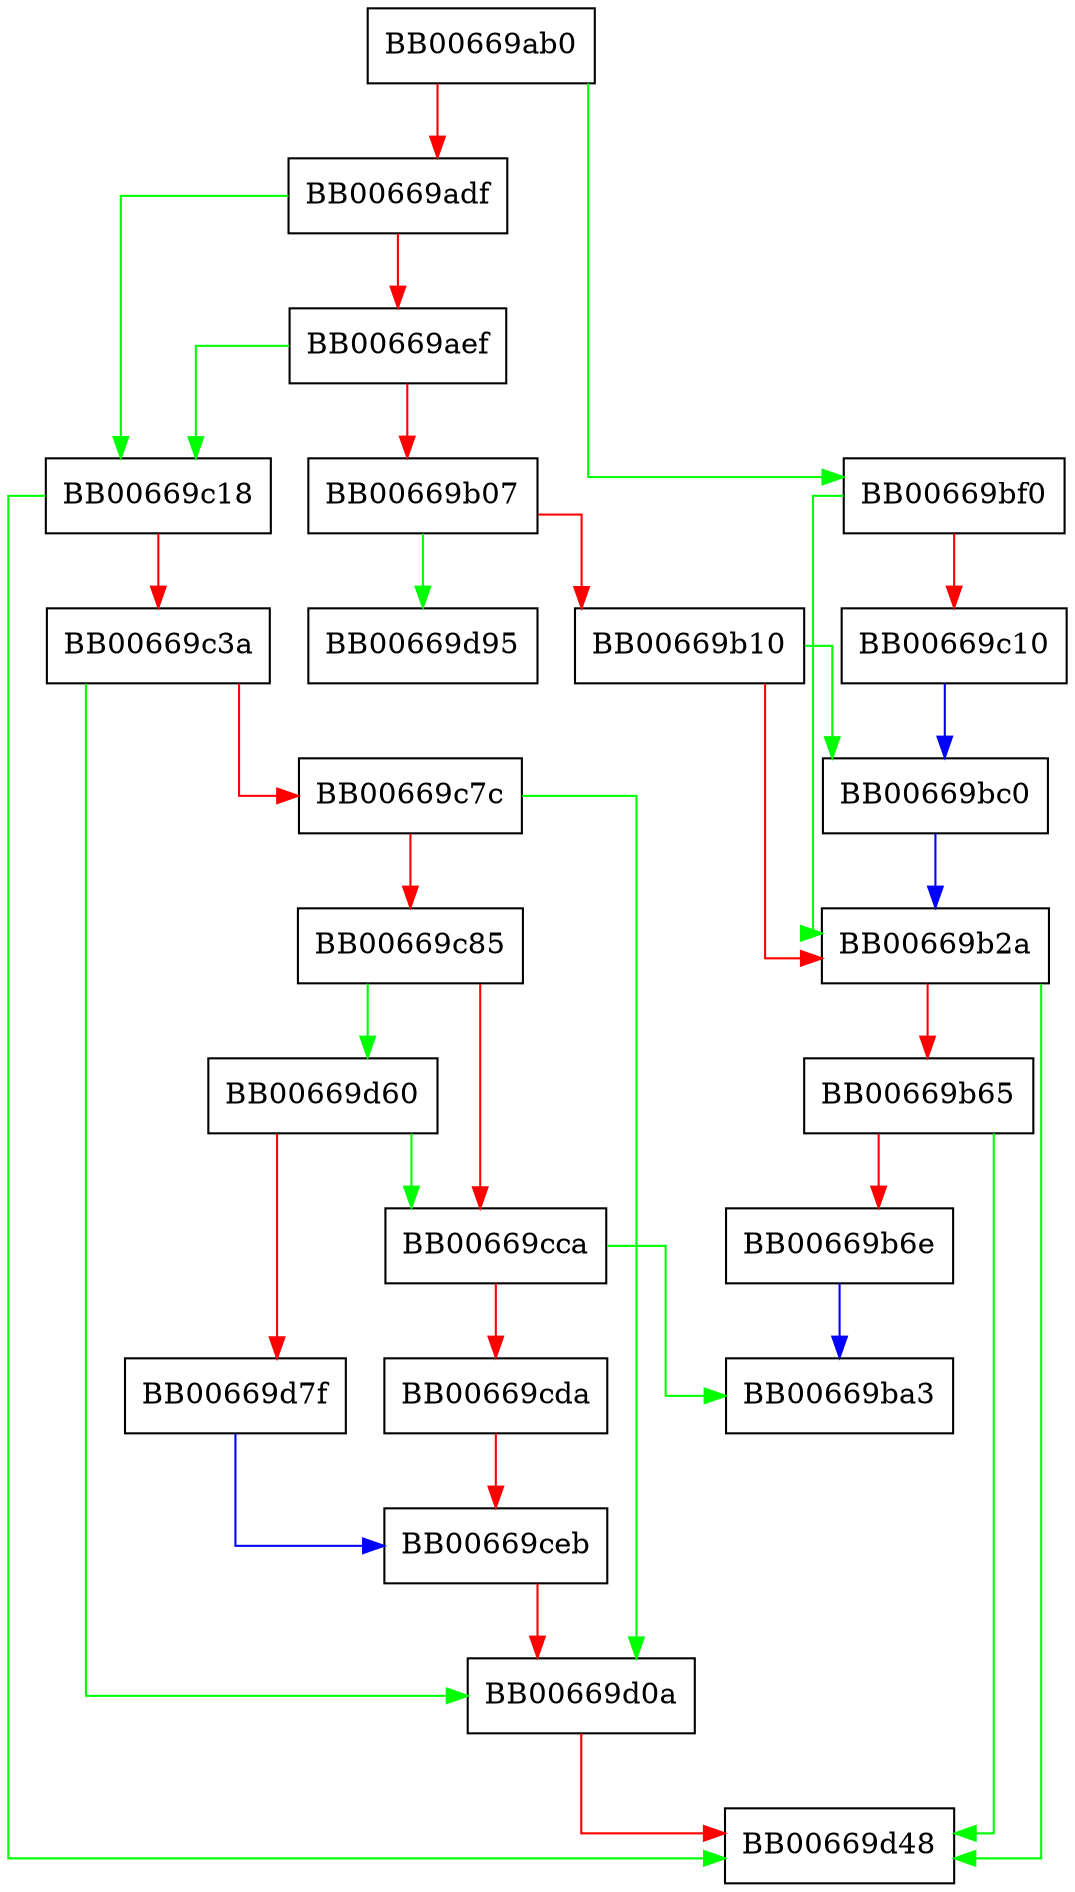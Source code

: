 digraph X509_PURPOSE_add {
  node [shape="box"];
  graph [splines=ortho];
  BB00669ab0 -> BB00669bf0 [color="green"];
  BB00669ab0 -> BB00669adf [color="red"];
  BB00669adf -> BB00669c18 [color="green"];
  BB00669adf -> BB00669aef [color="red"];
  BB00669aef -> BB00669c18 [color="green"];
  BB00669aef -> BB00669b07 [color="red"];
  BB00669b07 -> BB00669d95 [color="green"];
  BB00669b07 -> BB00669b10 [color="red"];
  BB00669b10 -> BB00669bc0 [color="green"];
  BB00669b10 -> BB00669b2a [color="red"];
  BB00669b2a -> BB00669d48 [color="green"];
  BB00669b2a -> BB00669b65 [color="red"];
  BB00669b65 -> BB00669d48 [color="green"];
  BB00669b65 -> BB00669b6e [color="red"];
  BB00669b6e -> BB00669ba3 [color="blue"];
  BB00669bc0 -> BB00669b2a [color="blue"];
  BB00669bf0 -> BB00669b2a [color="green"];
  BB00669bf0 -> BB00669c10 [color="red"];
  BB00669c10 -> BB00669bc0 [color="blue"];
  BB00669c18 -> BB00669d48 [color="green"];
  BB00669c18 -> BB00669c3a [color="red"];
  BB00669c3a -> BB00669d0a [color="green"];
  BB00669c3a -> BB00669c7c [color="red"];
  BB00669c7c -> BB00669d0a [color="green"];
  BB00669c7c -> BB00669c85 [color="red"];
  BB00669c85 -> BB00669d60 [color="green"];
  BB00669c85 -> BB00669cca [color="red"];
  BB00669cca -> BB00669ba3 [color="green"];
  BB00669cca -> BB00669cda [color="red"];
  BB00669cda -> BB00669ceb [color="red"];
  BB00669ceb -> BB00669d0a [color="red"];
  BB00669d0a -> BB00669d48 [color="red"];
  BB00669d60 -> BB00669cca [color="green"];
  BB00669d60 -> BB00669d7f [color="red"];
  BB00669d7f -> BB00669ceb [color="blue"];
}